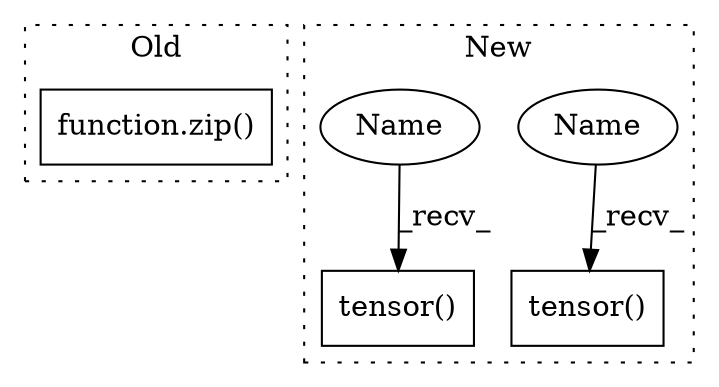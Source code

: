 digraph G {
subgraph cluster0 {
1 [label="function.zip()" a="75" s="3058,3089" l="4,1" shape="box"];
label = "Old";
style="dotted";
}
subgraph cluster1 {
2 [label="tensor()" a="75" s="3092,3107" l="13,1" shape="box"];
3 [label="tensor()" a="75" s="3212,3227" l="13,1" shape="box"];
4 [label="Name" a="87" s="3212" l="5" shape="ellipse"];
5 [label="Name" a="87" s="3092" l="5" shape="ellipse"];
label = "New";
style="dotted";
}
4 -> 3 [label="_recv_"];
5 -> 2 [label="_recv_"];
}